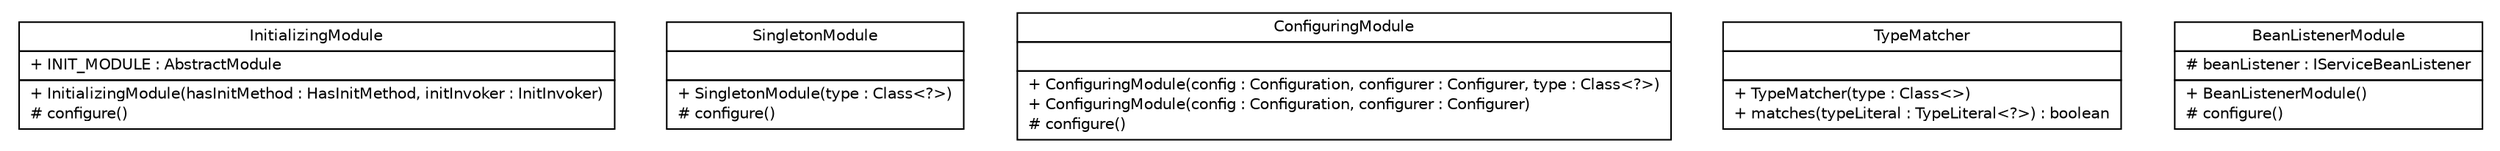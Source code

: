 #!/usr/local/bin/dot
#
# Class diagram 
# Generated by UMLGraph version R5_6 (http://www.umlgraph.org/)
#

digraph G {
	edge [fontname="Helvetica",fontsize=10,labelfontname="Helvetica",labelfontsize=10];
	node [fontname="Helvetica",fontsize=10,shape=plaintext];
	nodesep=0.25;
	ranksep=0.5;
	// sorcer.container.core.InitializingModule
	c54730 [label=<<table title="sorcer.container.core.InitializingModule" border="0" cellborder="1" cellspacing="0" cellpadding="2" port="p" href="./InitializingModule.html">
		<tr><td><table border="0" cellspacing="0" cellpadding="1">
<tr><td align="center" balign="center"> InitializingModule </td></tr>
		</table></td></tr>
		<tr><td><table border="0" cellspacing="0" cellpadding="1">
<tr><td align="left" balign="left"> + INIT_MODULE : AbstractModule </td></tr>
		</table></td></tr>
		<tr><td><table border="0" cellspacing="0" cellpadding="1">
<tr><td align="left" balign="left"> + InitializingModule(hasInitMethod : HasInitMethod, initInvoker : InitInvoker) </td></tr>
<tr><td align="left" balign="left"> # configure() </td></tr>
		</table></td></tr>
		</table>>, URL="./InitializingModule.html", fontname="Helvetica", fontcolor="black", fontsize=10.0];
	// sorcer.container.core.SingletonModule
	c54731 [label=<<table title="sorcer.container.core.SingletonModule" border="0" cellborder="1" cellspacing="0" cellpadding="2" port="p" href="./SingletonModule.html">
		<tr><td><table border="0" cellspacing="0" cellpadding="1">
<tr><td align="center" balign="center"> SingletonModule </td></tr>
		</table></td></tr>
		<tr><td><table border="0" cellspacing="0" cellpadding="1">
<tr><td align="left" balign="left">  </td></tr>
		</table></td></tr>
		<tr><td><table border="0" cellspacing="0" cellpadding="1">
<tr><td align="left" balign="left"> + SingletonModule(type : Class&lt;?&gt;) </td></tr>
<tr><td align="left" balign="left"> # configure() </td></tr>
		</table></td></tr>
		</table>>, URL="./SingletonModule.html", fontname="Helvetica", fontcolor="black", fontsize=10.0];
	// sorcer.container.core.ConfiguringModule
	c54732 [label=<<table title="sorcer.container.core.ConfiguringModule" border="0" cellborder="1" cellspacing="0" cellpadding="2" port="p" href="./ConfiguringModule.html">
		<tr><td><table border="0" cellspacing="0" cellpadding="1">
<tr><td align="center" balign="center"> ConfiguringModule </td></tr>
		</table></td></tr>
		<tr><td><table border="0" cellspacing="0" cellpadding="1">
<tr><td align="left" balign="left">  </td></tr>
		</table></td></tr>
		<tr><td><table border="0" cellspacing="0" cellpadding="1">
<tr><td align="left" balign="left"> + ConfiguringModule(config : Configuration, configurer : Configurer, type : Class&lt;?&gt;) </td></tr>
<tr><td align="left" balign="left"> + ConfiguringModule(config : Configuration, configurer : Configurer) </td></tr>
<tr><td align="left" balign="left"> # configure() </td></tr>
		</table></td></tr>
		</table>>, URL="./ConfiguringModule.html", fontname="Helvetica", fontcolor="black", fontsize=10.0];
	// sorcer.container.core.TypeMatcher
	c54733 [label=<<table title="sorcer.container.core.TypeMatcher" border="0" cellborder="1" cellspacing="0" cellpadding="2" port="p" href="./TypeMatcher.html">
		<tr><td><table border="0" cellspacing="0" cellpadding="1">
<tr><td align="center" balign="center"> TypeMatcher </td></tr>
		</table></td></tr>
		<tr><td><table border="0" cellspacing="0" cellpadding="1">
<tr><td align="left" balign="left">  </td></tr>
		</table></td></tr>
		<tr><td><table border="0" cellspacing="0" cellpadding="1">
<tr><td align="left" balign="left"> + TypeMatcher(type : Class&lt;&gt;) </td></tr>
<tr><td align="left" balign="left"> + matches(typeLiteral : TypeLiteral&lt;?&gt;) : boolean </td></tr>
		</table></td></tr>
		</table>>, URL="./TypeMatcher.html", fontname="Helvetica", fontcolor="black", fontsize=10.0];
	// sorcer.container.core.BeanListenerModule
	c54734 [label=<<table title="sorcer.container.core.BeanListenerModule" border="0" cellborder="1" cellspacing="0" cellpadding="2" port="p" href="./BeanListenerModule.html">
		<tr><td><table border="0" cellspacing="0" cellpadding="1">
<tr><td align="center" balign="center"> BeanListenerModule </td></tr>
		</table></td></tr>
		<tr><td><table border="0" cellspacing="0" cellpadding="1">
<tr><td align="left" balign="left"> # beanListener : IServiceBeanListener </td></tr>
		</table></td></tr>
		<tr><td><table border="0" cellspacing="0" cellpadding="1">
<tr><td align="left" balign="left"> + BeanListenerModule() </td></tr>
<tr><td align="left" balign="left"> # configure() </td></tr>
		</table></td></tr>
		</table>>, URL="./BeanListenerModule.html", fontname="Helvetica", fontcolor="black", fontsize=10.0];
}

